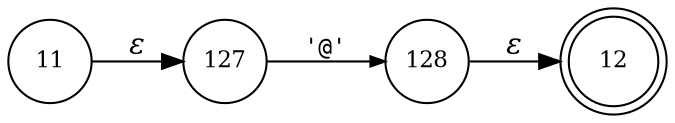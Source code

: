 digraph ATN {
rankdir=LR;
s12[fontsize=11, label="12", shape=doublecircle, fixedsize=true, width=.6];
s128[fontsize=11,label="128", shape=circle, fixedsize=true, width=.55, peripheries=1];
s11[fontsize=11,label="11", shape=circle, fixedsize=true, width=.55, peripheries=1];
s127[fontsize=11,label="127", shape=circle, fixedsize=true, width=.55, peripheries=1];
s11 -> s127 [fontname="Times-Italic", label="&epsilon;"];
s127 -> s128 [fontsize=11, fontname="Courier", arrowsize=.7, label = "'@'", arrowhead = normal];
s128 -> s12 [fontname="Times-Italic", label="&epsilon;"];
}